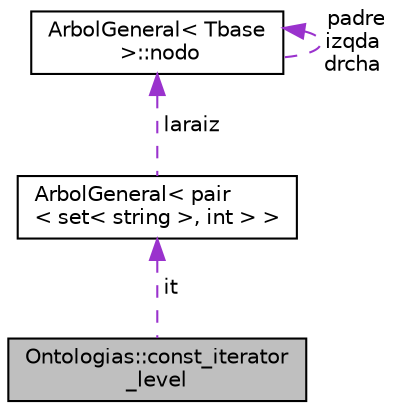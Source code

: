 digraph "Ontologias::const_iterator_level"
{
  edge [fontname="Helvetica",fontsize="10",labelfontname="Helvetica",labelfontsize="10"];
  node [fontname="Helvetica",fontsize="10",shape=record];
  Node1 [label="Ontologias::const_iterator\l_level",height=0.2,width=0.4,color="black", fillcolor="grey75", style="filled", fontcolor="black"];
  Node2 -> Node1 [dir="back",color="darkorchid3",fontsize="10",style="dashed",label=" it" ,fontname="Helvetica"];
  Node2 [label="ArbolGeneral\< pair\l\< set\< string \>, int \> \>",height=0.2,width=0.4,color="black", fillcolor="white", style="filled",URL="$db/d94/classArbolGeneral.html"];
  Node3 -> Node2 [dir="back",color="darkorchid3",fontsize="10",style="dashed",label=" laraiz" ,fontname="Helvetica"];
  Node3 [label="ArbolGeneral\< Tbase\l \>::nodo",height=0.2,width=0.4,color="black", fillcolor="white", style="filled",URL="$d9/d71/structArbolGeneral_1_1nodo.html",tooltip="nodo "];
  Node3 -> Node3 [dir="back",color="darkorchid3",fontsize="10",style="dashed",label=" padre\nizqda\ndrcha" ,fontname="Helvetica"];
}
